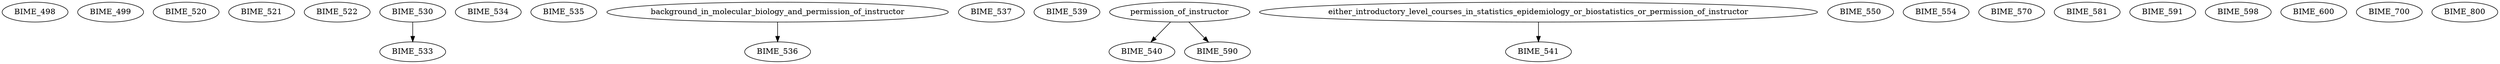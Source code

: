digraph G {
    BIME_498;
    BIME_499;
    BIME_520;
    BIME_521;
    BIME_522;
    BIME_530;
    edge [color=black];
    BIME_530 -> BIME_533;
    BIME_534;
    BIME_535;
    edge [color=black];
    background_in_molecular_biology_and_permission_of_instructor -> BIME_536;
    BIME_537;
    BIME_539;
    edge [color=black];
    permission_of_instructor -> BIME_540;
    edge [color=black];
    either_introductory_level_courses_in_statistics_epidemiology_or_biostatistics_or_permission_of_instructor -> BIME_541;
    BIME_550;
    BIME_554;
    BIME_570;
    BIME_581;
    edge [color=black];
    permission_of_instructor -> BIME_590;
    BIME_591;
    BIME_598;
    BIME_600;
    BIME_700;
    BIME_800;
}
